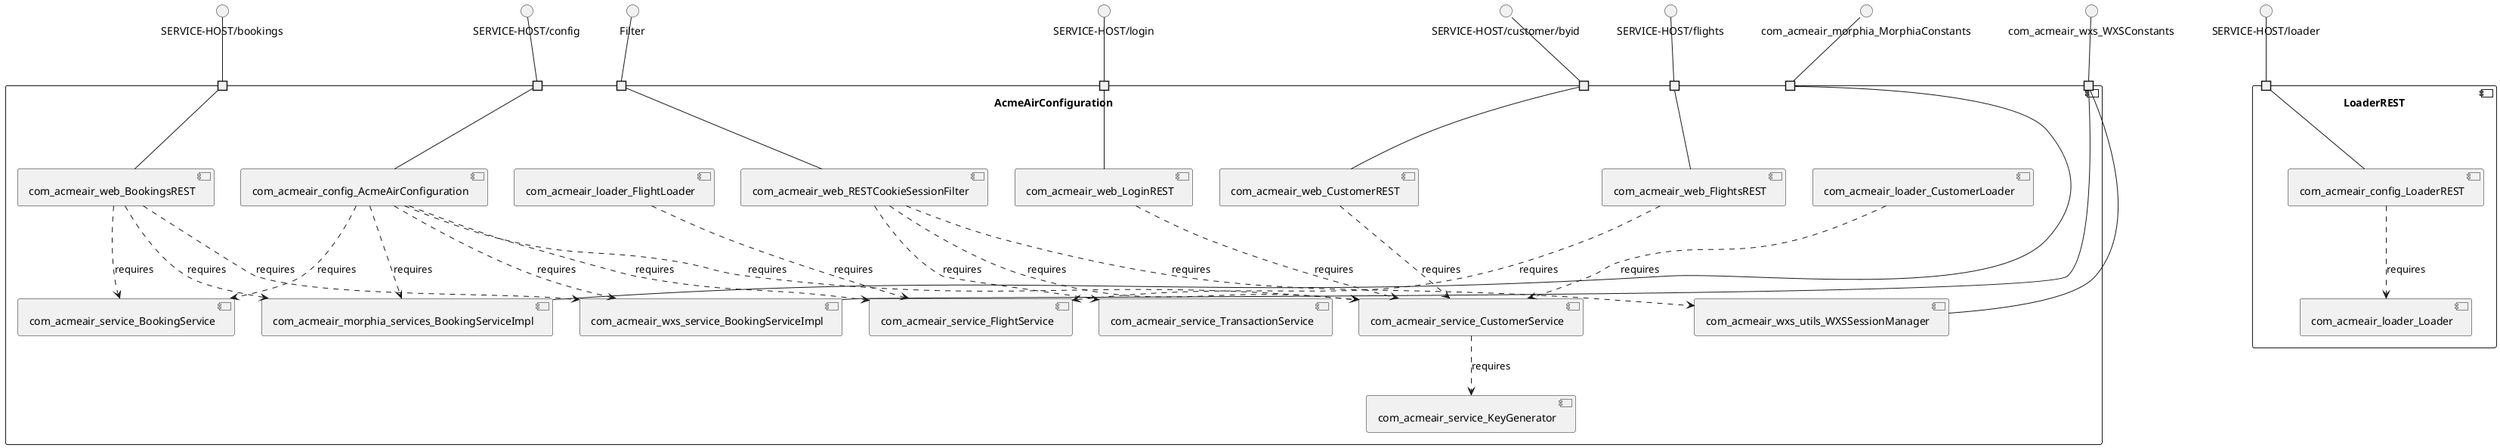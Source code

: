 @startuml
skinparam fixCircleLabelOverlapping true
component "AcmeAirConfiguration\n\n\n\n\n\n" {
[com_acmeair_loader_CustomerLoader]
[com_acmeair_wxs_utils_WXSSessionManager]
[com_acmeair_web_BookingsREST]
[com_acmeair_web_RESTCookieSessionFilter]
[com_acmeair_morphia_services_BookingServiceImpl]
[com_acmeair_web_LoginREST]
[com_acmeair_service_BookingService]
[com_acmeair_service_FlightService]
[com_acmeair_wxs_service_BookingServiceImpl]
[com_acmeair_config_AcmeAirConfiguration]
[com_acmeair_web_FlightsREST]
[com_acmeair_service_CustomerService]
[com_acmeair_loader_FlightLoader]
[com_acmeair_service_TransactionService]
[com_acmeair_service_KeyGenerator]
[com_acmeair_web_CustomerREST]
portin " " as AcmeAirConfiguration_requires_SERVICE_HOST_bookings
portin " " as AcmeAirConfiguration_requires_Filter
portin " " as AcmeAirConfiguration_requires_SERVICE_HOST_config
portin " " as AcmeAirConfiguration_requires_SERVICE_HOST_login
portin " " as AcmeAirConfiguration_requires_com_acmeair_morphia_MorphiaConstants
portin " " as AcmeAirConfiguration_requires_SERVICE_HOST_customer_byid
portin " " as AcmeAirConfiguration_requires_com_acmeair_wxs_WXSConstants
portin " " as AcmeAirConfiguration_requires_SERVICE_HOST_flights
[com_acmeair_service_CustomerService]..>[com_acmeair_service_KeyGenerator] : requires
[com_acmeair_web_FlightsREST]..>[com_acmeair_service_FlightService] : requires
[com_acmeair_config_AcmeAirConfiguration]..>[com_acmeair_service_FlightService] : requires
[com_acmeair_config_AcmeAirConfiguration]..>[com_acmeair_morphia_services_BookingServiceImpl] : requires
[com_acmeair_web_RESTCookieSessionFilter]..>[com_acmeair_wxs_utils_WXSSessionManager] : requires
[com_acmeair_config_AcmeAirConfiguration]..>[com_acmeair_service_CustomerService] : requires
[com_acmeair_config_AcmeAirConfiguration]..>[com_acmeair_wxs_service_BookingServiceImpl] : requires
[com_acmeair_web_RESTCookieSessionFilter]..>[com_acmeair_service_TransactionService] : requires
[com_acmeair_web_BookingsREST]..>[com_acmeair_service_BookingService] : requires
[com_acmeair_web_LoginREST]..>[com_acmeair_service_CustomerService] : requires
[com_acmeair_web_BookingsREST]..>[com_acmeair_wxs_service_BookingServiceImpl] : requires
[com_acmeair_web_BookingsREST]..>[com_acmeair_morphia_services_BookingServiceImpl] : requires
[com_acmeair_loader_CustomerLoader]..>[com_acmeair_service_CustomerService] : requires
[com_acmeair_web_RESTCookieSessionFilter]..>[com_acmeair_service_CustomerService] : requires
[com_acmeair_config_AcmeAirConfiguration]..>[com_acmeair_service_BookingService] : requires
[com_acmeair_loader_FlightLoader]..>[com_acmeair_service_FlightService] : requires
[com_acmeair_web_CustomerREST]..>[com_acmeair_service_CustomerService] : requires
"AcmeAirConfiguration_requires_com_acmeair_wxs_WXSConstants"--[com_acmeair_wxs_utils_WXSSessionManager]
"AcmeAirConfiguration_requires_com_acmeair_morphia_MorphiaConstants"--[com_acmeair_morphia_services_BookingServiceImpl]
"AcmeAirConfiguration_requires_Filter"--[com_acmeair_web_RESTCookieSessionFilter]
"AcmeAirConfiguration_requires_SERVICE_HOST_customer_byid"--[com_acmeair_web_CustomerREST]
"AcmeAirConfiguration_requires_SERVICE_HOST_bookings"--[com_acmeair_web_BookingsREST]
"AcmeAirConfiguration_requires_SERVICE_HOST_config"--[com_acmeair_config_AcmeAirConfiguration]
"AcmeAirConfiguration_requires_com_acmeair_wxs_WXSConstants"--[com_acmeair_wxs_service_BookingServiceImpl]
"AcmeAirConfiguration_requires_SERVICE_HOST_login"--[com_acmeair_web_LoginREST]
"AcmeAirConfiguration_requires_SERVICE_HOST_flights"--[com_acmeair_web_FlightsREST]
}
interface "Filter" as interface.Filter
interface.Filter--"AcmeAirConfiguration_requires_Filter"
interface "SERVICE-HOST/bookings" as interface.SERVICE_HOST_bookings
interface.SERVICE_HOST_bookings--"AcmeAirConfiguration_requires_SERVICE_HOST_bookings"
interface "SERVICE-HOST/config" as interface.SERVICE_HOST_config
interface.SERVICE_HOST_config--"AcmeAirConfiguration_requires_SERVICE_HOST_config"
interface "SERVICE-HOST/customer/byid" as interface.SERVICE_HOST_customer_byid
interface.SERVICE_HOST_customer_byid--"AcmeAirConfiguration_requires_SERVICE_HOST_customer_byid"
interface "SERVICE-HOST/flights" as interface.SERVICE_HOST_flights
interface.SERVICE_HOST_flights--"AcmeAirConfiguration_requires_SERVICE_HOST_flights"
interface "SERVICE-HOST/login" as interface.SERVICE_HOST_login
interface.SERVICE_HOST_login--"AcmeAirConfiguration_requires_SERVICE_HOST_login"
interface "com_acmeair_morphia_MorphiaConstants" as interface.com_acmeair_morphia_MorphiaConstants
interface.com_acmeair_morphia_MorphiaConstants--"AcmeAirConfiguration_requires_com_acmeair_morphia_MorphiaConstants"
interface "com_acmeair_wxs_WXSConstants" as interface.com_acmeair_wxs_WXSConstants
interface.com_acmeair_wxs_WXSConstants--"AcmeAirConfiguration_requires_com_acmeair_wxs_WXSConstants"
component "LoaderREST\n\n\n\n\n\n" {
[com_acmeair_config_LoaderREST]
[com_acmeair_loader_Loader]
portin " " as LoaderREST_requires_SERVICE_HOST_loader
[com_acmeair_config_LoaderREST]..>[com_acmeair_loader_Loader] : requires
"LoaderREST_requires_SERVICE_HOST_loader"--[com_acmeair_config_LoaderREST]
}
interface "SERVICE-HOST/loader" as interface.SERVICE_HOST_loader
interface.SERVICE_HOST_loader--"LoaderREST_requires_SERVICE_HOST_loader"

@enduml
